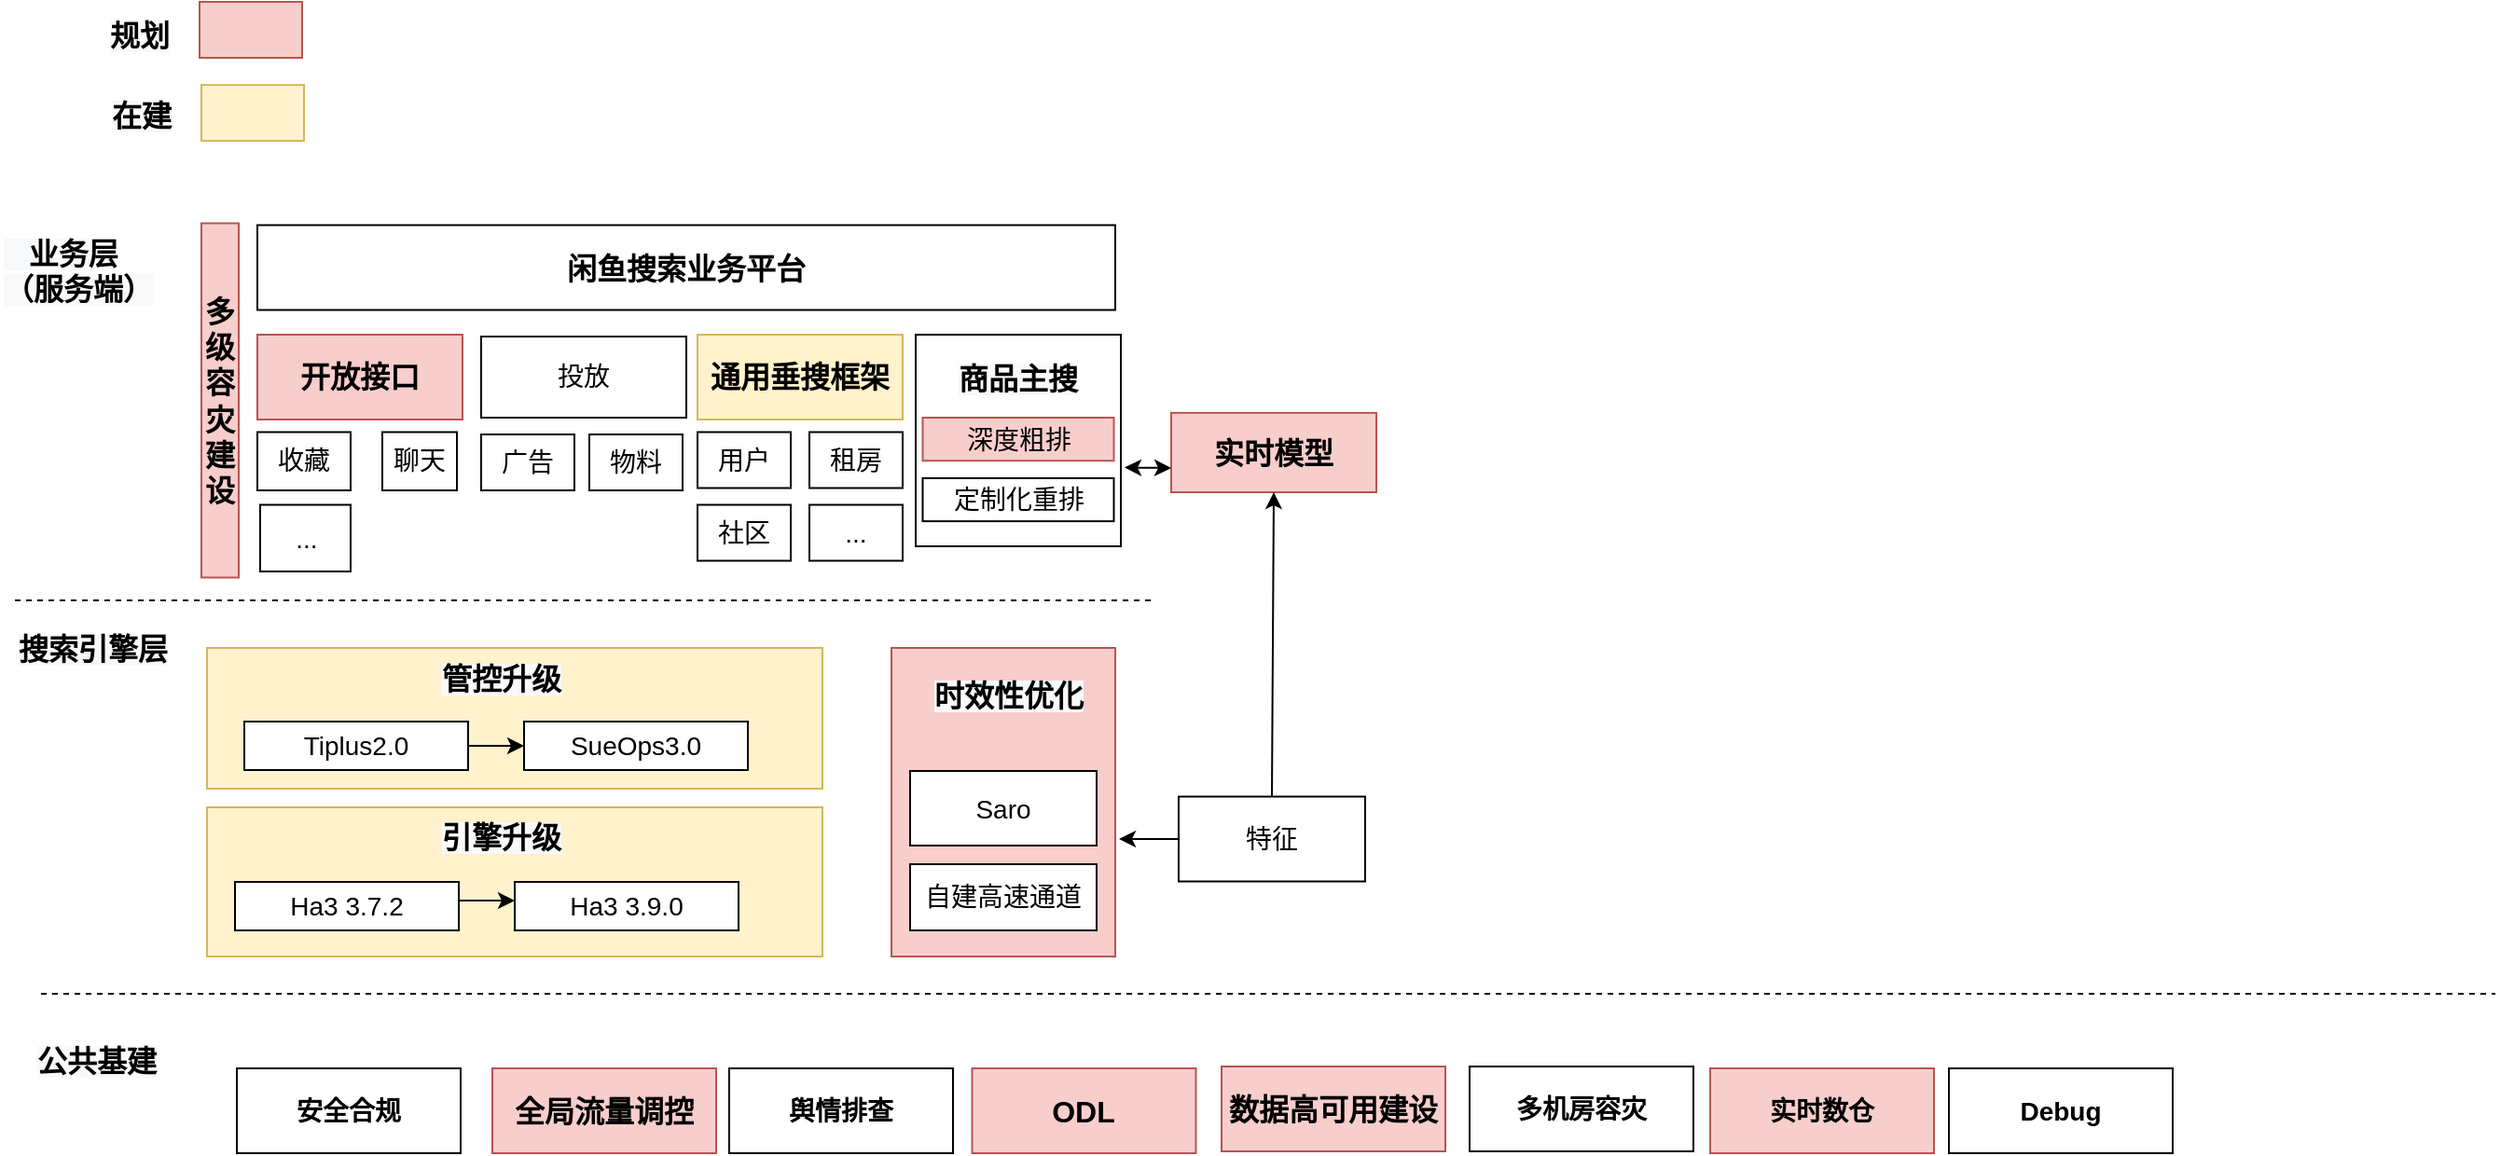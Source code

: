 <mxfile version="16.5.4" type="github">
  <diagram id="4htZDOzP5jDUyGYkSnRW" name="Page-1">
    <mxGraphModel dx="2194" dy="1145" grid="1" gridSize="10" guides="1" tooltips="1" connect="1" arrows="1" fold="1" page="1" pageScale="1" pageWidth="827" pageHeight="1169" math="0" shadow="0">
      <root>
        <mxCell id="0" />
        <mxCell id="1" parent="0" />
        <mxCell id="JT4EyiMcecOrfR4N7jG7-51" value="实时模型" style="rounded=0;whiteSpace=wrap;html=1;fillColor=#f8cecc;strokeColor=#b85450;fontSize=16;fontStyle=1" vertex="1" parent="1">
          <mxGeometry x="810" y="418.44" width="110" height="42.56" as="geometry" />
        </mxCell>
        <mxCell id="JT4EyiMcecOrfR4N7jG7-8" value="" style="rounded=0;whiteSpace=wrap;html=1;fillColor=#fff2cc;strokeColor=#d6b656;fontSize=14;" vertex="1" parent="1">
          <mxGeometry x="293" y="544.5" width="330" height="75.5" as="geometry" />
        </mxCell>
        <mxCell id="JT4EyiMcecOrfR4N7jG7-2" value="SueOps3.0" style="rounded=0;whiteSpace=wrap;html=1;fontSize=14;" vertex="1" parent="1">
          <mxGeometry x="463" y="584" width="120" height="26" as="geometry" />
        </mxCell>
        <mxCell id="JT4EyiMcecOrfR4N7jG7-3" value="Tiplus2.0" style="rounded=0;whiteSpace=wrap;html=1;fontSize=14;" vertex="1" parent="1">
          <mxGeometry x="313" y="584" width="120" height="26" as="geometry" />
        </mxCell>
        <mxCell id="JT4EyiMcecOrfR4N7jG7-4" value="" style="rounded=0;whiteSpace=wrap;html=1;fillColor=#f8cecc;strokeColor=#b85450;fontSize=14;" vertex="1" parent="1">
          <mxGeometry x="660" y="544.5" width="120" height="165.5" as="geometry" />
        </mxCell>
        <mxCell id="JT4EyiMcecOrfR4N7jG7-5" value="&lt;span style=&quot;color: rgb(0, 0, 0); font-family: helvetica; font-size: 16px; font-style: normal; letter-spacing: normal; text-align: center; text-indent: 0px; text-transform: none; word-spacing: 0px; background-color: rgb(248, 249, 250); display: inline; float: none;&quot;&gt;时效性优化&lt;/span&gt;" style="text;whiteSpace=wrap;html=1;fontStyle=1;fontSize=16;" vertex="1" parent="1">
          <mxGeometry x="681" y="554" width="90" height="30" as="geometry" />
        </mxCell>
        <mxCell id="JT4EyiMcecOrfR4N7jG7-6" value="Saro" style="rounded=0;whiteSpace=wrap;html=1;fontSize=14;" vertex="1" parent="1">
          <mxGeometry x="670" y="610.5" width="100" height="40" as="geometry" />
        </mxCell>
        <mxCell id="JT4EyiMcecOrfR4N7jG7-7" value="自建高速通道" style="rounded=0;whiteSpace=wrap;html=1;fontSize=14;" vertex="1" parent="1">
          <mxGeometry x="670" y="660.5" width="100" height="35.5" as="geometry" />
        </mxCell>
        <mxCell id="JT4EyiMcecOrfR4N7jG7-9" value="&lt;span style=&quot;color: rgb(0, 0, 0); font-family: helvetica; font-size: 16px; font-style: normal; letter-spacing: normal; text-align: center; text-indent: 0px; text-transform: none; word-spacing: 0px; background-color: rgb(248, 249, 250); display: inline; float: none;&quot;&gt;管控升级&lt;/span&gt;" style="text;whiteSpace=wrap;html=1;fontStyle=1;fontSize=16;" vertex="1" parent="1">
          <mxGeometry x="417" y="544.5" width="90" height="30" as="geometry" />
        </mxCell>
        <mxCell id="JT4EyiMcecOrfR4N7jG7-10" value="" style="endArrow=classic;html=1;rounded=0;entryX=0;entryY=0.5;entryDx=0;entryDy=0;exitX=1;exitY=0.5;exitDx=0;exitDy=0;fontSize=14;" edge="1" parent="1" source="JT4EyiMcecOrfR4N7jG7-3" target="JT4EyiMcecOrfR4N7jG7-2">
          <mxGeometry width="50" height="50" relative="1" as="geometry">
            <mxPoint x="392" y="700" as="sourcePoint" />
            <mxPoint x="442" y="650" as="targetPoint" />
          </mxGeometry>
        </mxCell>
        <mxCell id="JT4EyiMcecOrfR4N7jG7-11" value="" style="rounded=0;whiteSpace=wrap;html=1;fillColor=#fff2cc;strokeColor=#d6b656;fontSize=14;" vertex="1" parent="1">
          <mxGeometry x="293" y="630" width="330" height="80" as="geometry" />
        </mxCell>
        <mxCell id="JT4EyiMcecOrfR4N7jG7-16" value="&lt;span style=&quot;color: rgb(0, 0, 0); font-family: helvetica; font-size: 16px; font-style: normal; letter-spacing: normal; text-align: center; text-indent: 0px; text-transform: none; word-spacing: 0px; background-color: rgb(248, 249, 250); display: inline; float: none;&quot;&gt;引擎升级&lt;/span&gt;" style="text;whiteSpace=wrap;html=1;fontStyle=1;fontSize=16;" vertex="1" parent="1">
          <mxGeometry x="417" y="630" width="90" height="30" as="geometry" />
        </mxCell>
        <mxCell id="JT4EyiMcecOrfR4N7jG7-17" value="Ha3 3.9.0" style="rounded=0;whiteSpace=wrap;html=1;fontSize=14;" vertex="1" parent="1">
          <mxGeometry x="458" y="670" width="120" height="26" as="geometry" />
        </mxCell>
        <mxCell id="JT4EyiMcecOrfR4N7jG7-18" value="Ha3 3.7.2" style="rounded=0;whiteSpace=wrap;html=1;fontSize=14;" vertex="1" parent="1">
          <mxGeometry x="308" y="670" width="120" height="26" as="geometry" />
        </mxCell>
        <mxCell id="JT4EyiMcecOrfR4N7jG7-19" value="" style="endArrow=classic;html=1;rounded=0;entryX=0;entryY=0.5;entryDx=0;entryDy=0;exitX=1;exitY=0.5;exitDx=0;exitDy=0;fontSize=14;" edge="1" parent="1">
          <mxGeometry width="50" height="50" relative="1" as="geometry">
            <mxPoint x="428" y="680" as="sourcePoint" />
            <mxPoint x="458" y="680" as="targetPoint" />
          </mxGeometry>
        </mxCell>
        <mxCell id="JT4EyiMcecOrfR4N7jG7-20" value="闲鱼搜索业务平台" style="rounded=0;whiteSpace=wrap;html=1;fontSize=16;fontStyle=1" vertex="1" parent="1">
          <mxGeometry x="320" y="317.75" width="460" height="45.5" as="geometry" />
        </mxCell>
        <mxCell id="JT4EyiMcecOrfR4N7jG7-21" value="" style="endArrow=none;dashed=1;html=1;rounded=0;fontSize=14;" edge="1" parent="1">
          <mxGeometry width="50" height="50" relative="1" as="geometry">
            <mxPoint x="190" y="519" as="sourcePoint" />
            <mxPoint x="800" y="519" as="targetPoint" />
          </mxGeometry>
        </mxCell>
        <mxCell id="JT4EyiMcecOrfR4N7jG7-22" value="&lt;span style=&quot;color: rgb(0, 0, 0); font-family: helvetica; font-size: 16px; font-style: normal; letter-spacing: normal; text-align: center; text-indent: 0px; text-transform: none; word-spacing: 0px; background-color: rgb(248, 249, 250); display: inline; float: none;&quot;&gt;搜索引擎层&lt;/span&gt;" style="text;whiteSpace=wrap;html=1;fontStyle=1;fontSize=16;" vertex="1" parent="1">
          <mxGeometry x="190" y="529" width="90" height="30" as="geometry" />
        </mxCell>
        <mxCell id="JT4EyiMcecOrfR4N7jG7-23" value="&lt;span style=&quot;color: rgb(0, 0, 0); font-family: helvetica; font-size: 16px; font-style: normal; letter-spacing: normal; text-align: center; text-indent: 0px; text-transform: none; word-spacing: 0px; background-color: rgb(248, 249, 250); display: inline; float: none;&quot;&gt;&amp;nbsp; &amp;nbsp;业务层&lt;br style=&quot;font-size: 16px;&quot;&gt;（服务端）&lt;br style=&quot;font-size: 16px;&quot;&gt;&lt;/span&gt;" style="text;whiteSpace=wrap;html=1;fontStyle=1;fontSize=16;" vertex="1" parent="1">
          <mxGeometry x="182" y="316.5" width="90" height="30" as="geometry" />
        </mxCell>
        <mxCell id="JT4EyiMcecOrfR4N7jG7-24" value="开放接口" style="rounded=0;whiteSpace=wrap;html=1;fillColor=#f8cecc;strokeColor=#b85450;fontSize=16;fontStyle=1" vertex="1" parent="1">
          <mxGeometry x="320" y="376.5" width="110" height="45.5" as="geometry" />
        </mxCell>
        <mxCell id="JT4EyiMcecOrfR4N7jG7-25" value="通用垂搜框架" style="rounded=0;whiteSpace=wrap;html=1;fillColor=#fff2cc;strokeColor=#d6b656;fontSize=16;fontStyle=1" vertex="1" parent="1">
          <mxGeometry x="556" y="376.5" width="110" height="45.5" as="geometry" />
        </mxCell>
        <mxCell id="JT4EyiMcecOrfR4N7jG7-27" value="收藏" style="rounded=0;whiteSpace=wrap;html=1;fontSize=14;" vertex="1" parent="1">
          <mxGeometry x="320" y="428.75" width="50" height="31.25" as="geometry" />
        </mxCell>
        <mxCell id="JT4EyiMcecOrfR4N7jG7-28" value="聊天" style="rounded=0;whiteSpace=wrap;html=1;fontSize=14;" vertex="1" parent="1">
          <mxGeometry x="387" y="428.75" width="40" height="31.25" as="geometry" />
        </mxCell>
        <mxCell id="JT4EyiMcecOrfR4N7jG7-29" value="..." style="rounded=0;whiteSpace=wrap;html=1;fontSize=14;" vertex="1" parent="1">
          <mxGeometry x="321.5" y="467.75" width="48.5" height="35.75" as="geometry" />
        </mxCell>
        <mxCell id="JT4EyiMcecOrfR4N7jG7-30" value="" style="rounded=0;whiteSpace=wrap;html=1;fontSize=14;" vertex="1" parent="1">
          <mxGeometry x="673" y="376.5" width="110" height="113.5" as="geometry" />
        </mxCell>
        <mxCell id="JT4EyiMcecOrfR4N7jG7-31" value="用户" style="rounded=0;whiteSpace=wrap;html=1;fontSize=14;" vertex="1" parent="1">
          <mxGeometry x="556" y="428.75" width="50" height="30" as="geometry" />
        </mxCell>
        <mxCell id="JT4EyiMcecOrfR4N7jG7-32" value="租房" style="rounded=0;whiteSpace=wrap;html=1;fontSize=14;" vertex="1" parent="1">
          <mxGeometry x="616" y="428.75" width="50" height="30" as="geometry" />
        </mxCell>
        <mxCell id="JT4EyiMcecOrfR4N7jG7-33" value="社区" style="rounded=0;whiteSpace=wrap;html=1;fontSize=14;" vertex="1" parent="1">
          <mxGeometry x="556" y="467.75" width="50" height="30" as="geometry" />
        </mxCell>
        <mxCell id="JT4EyiMcecOrfR4N7jG7-34" value="..." style="rounded=0;whiteSpace=wrap;html=1;fontSize=14;" vertex="1" parent="1">
          <mxGeometry x="616" y="467.75" width="50" height="30" as="geometry" />
        </mxCell>
        <mxCell id="JT4EyiMcecOrfR4N7jG7-36" value="多级容灾建设" style="rounded=0;whiteSpace=wrap;html=1;fillColor=#f8cecc;strokeColor=#b85450;fontSize=16;fontStyle=1" vertex="1" parent="1">
          <mxGeometry x="290" y="316.75" width="20" height="190" as="geometry" />
        </mxCell>
        <mxCell id="JT4EyiMcecOrfR4N7jG7-41" value="投放" style="rounded=0;whiteSpace=wrap;html=1;fontSize=14;" vertex="1" parent="1">
          <mxGeometry x="440" y="377.5" width="110" height="43.5" as="geometry" />
        </mxCell>
        <mxCell id="JT4EyiMcecOrfR4N7jG7-42" value="广告" style="rounded=0;whiteSpace=wrap;html=1;fontSize=14;" vertex="1" parent="1">
          <mxGeometry x="440" y="430" width="50" height="30" as="geometry" />
        </mxCell>
        <mxCell id="JT4EyiMcecOrfR4N7jG7-43" value="物料" style="rounded=0;whiteSpace=wrap;html=1;fontSize=14;" vertex="1" parent="1">
          <mxGeometry x="498" y="430" width="50" height="30" as="geometry" />
        </mxCell>
        <mxCell id="JT4EyiMcecOrfR4N7jG7-46" value="深度粗排" style="rounded=0;whiteSpace=wrap;html=1;fillColor=#f8cecc;strokeColor=#b85450;fontSize=14;" vertex="1" parent="1">
          <mxGeometry x="676.75" y="421" width="102.5" height="23.12" as="geometry" />
        </mxCell>
        <mxCell id="JT4EyiMcecOrfR4N7jG7-47" value="定制化重排" style="rounded=0;whiteSpace=wrap;html=1;fontSize=14;" vertex="1" parent="1">
          <mxGeometry x="676.75" y="453.44" width="102.5" height="23.12" as="geometry" />
        </mxCell>
        <mxCell id="JT4EyiMcecOrfR4N7jG7-48" value="特征" style="rounded=0;whiteSpace=wrap;html=1;fontSize=14;" vertex="1" parent="1">
          <mxGeometry x="814" y="624.25" width="100" height="45.5" as="geometry" />
        </mxCell>
        <mxCell id="JT4EyiMcecOrfR4N7jG7-49" value="" style="endArrow=classic;html=1;rounded=0;exitX=0.5;exitY=0;exitDx=0;exitDy=0;entryX=0.5;entryY=1;entryDx=0;entryDy=0;fontSize=14;" edge="1" parent="1" source="JT4EyiMcecOrfR4N7jG7-48" target="JT4EyiMcecOrfR4N7jG7-51">
          <mxGeometry width="50" height="50" relative="1" as="geometry">
            <mxPoint x="710" y="630" as="sourcePoint" />
            <mxPoint x="865" y="470" as="targetPoint" />
          </mxGeometry>
        </mxCell>
        <mxCell id="JT4EyiMcecOrfR4N7jG7-50" value="" style="endArrow=classic;html=1;rounded=0;entryX=1.017;entryY=0.619;entryDx=0;entryDy=0;exitX=0;exitY=0.5;exitDx=0;exitDy=0;entryPerimeter=0;fontSize=14;" edge="1" parent="1" source="JT4EyiMcecOrfR4N7jG7-48" target="JT4EyiMcecOrfR4N7jG7-4">
          <mxGeometry width="50" height="50" relative="1" as="geometry">
            <mxPoint x="870" y="632.25" as="sourcePoint" />
            <mxPoint x="870" y="507.38" as="targetPoint" />
          </mxGeometry>
        </mxCell>
        <mxCell id="JT4EyiMcecOrfR4N7jG7-54" value="" style="endArrow=classic;startArrow=classic;html=1;rounded=0;fontSize=14;" edge="1" parent="1">
          <mxGeometry width="50" height="50" relative="1" as="geometry">
            <mxPoint x="785" y="447.75" as="sourcePoint" />
            <mxPoint x="810" y="448" as="targetPoint" />
          </mxGeometry>
        </mxCell>
        <mxCell id="JT4EyiMcecOrfR4N7jG7-55" value="&lt;meta charset=&quot;utf-8&quot; style=&quot;font-size: 16px;&quot;&gt;&lt;span style=&quot;color: rgb(0, 0, 0); font-family: helvetica; font-size: 16px; font-style: normal; letter-spacing: normal; text-align: center; text-indent: 0px; text-transform: none; word-spacing: 0px; background-color: rgb(248, 249, 250); display: inline; float: none;&quot;&gt;商品主搜&lt;/span&gt;" style="text;whiteSpace=wrap;html=1;fontStyle=1;fontSize=16;" vertex="1" parent="1">
          <mxGeometry x="693.75" y="384.25" width="70" height="30" as="geometry" />
        </mxCell>
        <mxCell id="JT4EyiMcecOrfR4N7jG7-57" value="全局流量调控" style="rounded=0;whiteSpace=wrap;html=1;fontSize=16;fontStyle=1;fillColor=#f8cecc;strokeColor=#b85450;" vertex="1" parent="1">
          <mxGeometry x="446" y="770" width="120" height="45.5" as="geometry" />
        </mxCell>
        <mxCell id="JT4EyiMcecOrfR4N7jG7-58" value="安全合规" style="rounded=0;whiteSpace=wrap;html=1;fontSize=14;fontStyle=1" vertex="1" parent="1">
          <mxGeometry x="309" y="770" width="120" height="45.5" as="geometry" />
        </mxCell>
        <mxCell id="JT4EyiMcecOrfR4N7jG7-59" value="数据高可用建设" style="rounded=0;whiteSpace=wrap;html=1;fontSize=16;fontStyle=1;fillColor=#f8cecc;strokeColor=#b85450;" vertex="1" parent="1">
          <mxGeometry x="837" y="769" width="120" height="45.5" as="geometry" />
        </mxCell>
        <mxCell id="JT4EyiMcecOrfR4N7jG7-60" value="多机房容灾" style="rounded=0;whiteSpace=wrap;html=1;fontSize=14;fontStyle=1" vertex="1" parent="1">
          <mxGeometry x="970" y="769" width="120" height="45.5" as="geometry" />
        </mxCell>
        <mxCell id="JT4EyiMcecOrfR4N7jG7-61" value="实时数仓" style="rounded=0;whiteSpace=wrap;html=1;fontSize=14;fontStyle=1;fillColor=#f8cecc;strokeColor=#b85450;" vertex="1" parent="1">
          <mxGeometry x="1099" y="770" width="120" height="45.5" as="geometry" />
        </mxCell>
        <mxCell id="JT4EyiMcecOrfR4N7jG7-62" value="舆情排查" style="rounded=0;whiteSpace=wrap;html=1;fontSize=14;fontStyle=1" vertex="1" parent="1">
          <mxGeometry x="573" y="770" width="120" height="45.5" as="geometry" />
        </mxCell>
        <mxCell id="JT4EyiMcecOrfR4N7jG7-63" value="ODL" style="rounded=0;whiteSpace=wrap;html=1;fontSize=16;fontStyle=1;fillColor=#f8cecc;strokeColor=#b85450;" vertex="1" parent="1">
          <mxGeometry x="703.25" y="770" width="120" height="45.5" as="geometry" />
        </mxCell>
        <mxCell id="JT4EyiMcecOrfR4N7jG7-64" value="Debug" style="rounded=0;whiteSpace=wrap;html=1;fontSize=14;fontStyle=1" vertex="1" parent="1">
          <mxGeometry x="1227" y="770" width="120" height="45.5" as="geometry" />
        </mxCell>
        <mxCell id="JT4EyiMcecOrfR4N7jG7-65" value="" style="endArrow=none;dashed=1;html=1;rounded=0;fontSize=14;" edge="1" parent="1">
          <mxGeometry width="50" height="50" relative="1" as="geometry">
            <mxPoint x="204" y="730" as="sourcePoint" />
            <mxPoint x="1520" y="730" as="targetPoint" />
          </mxGeometry>
        </mxCell>
        <mxCell id="JT4EyiMcecOrfR4N7jG7-66" value="&lt;span style=&quot;color: rgb(0, 0, 0); font-family: helvetica; font-size: 16px; font-style: normal; letter-spacing: normal; text-align: center; text-indent: 0px; text-transform: none; word-spacing: 0px; background-color: rgb(248, 249, 250); display: inline; float: none;&quot;&gt;公共基建&lt;/span&gt;" style="text;whiteSpace=wrap;html=1;fontStyle=1;fontSize=16;" vertex="1" parent="1">
          <mxGeometry x="200" y="750" width="90" height="30" as="geometry" />
        </mxCell>
        <mxCell id="JT4EyiMcecOrfR4N7jG7-67" value="" style="rounded=0;whiteSpace=wrap;html=1;fillColor=#f8cecc;strokeColor=#b85450;fontSize=14;" vertex="1" parent="1">
          <mxGeometry x="289" y="198" width="55" height="30" as="geometry" />
        </mxCell>
        <mxCell id="JT4EyiMcecOrfR4N7jG7-68" value="" style="rounded=0;whiteSpace=wrap;html=1;fillColor=#fff2cc;strokeColor=#d6b656;fontSize=14;" vertex="1" parent="1">
          <mxGeometry x="290" y="242.56" width="55" height="30" as="geometry" />
        </mxCell>
        <mxCell id="JT4EyiMcecOrfR4N7jG7-69" value="&lt;meta charset=&quot;utf-8&quot; style=&quot;font-size: 16px;&quot;&gt;&lt;span style=&quot;color: rgb(0, 0, 0); font-family: helvetica; font-size: 16px; font-style: normal; letter-spacing: normal; text-align: center; text-indent: 0px; text-transform: none; word-spacing: 0px; background-color: rgb(248, 249, 250); display: inline; float: none;&quot;&gt;在建&lt;/span&gt;" style="text;whiteSpace=wrap;html=1;fontSize=16;fontStyle=1" vertex="1" parent="1">
          <mxGeometry x="240" y="242.56" width="50" height="30" as="geometry" />
        </mxCell>
        <mxCell id="JT4EyiMcecOrfR4N7jG7-71" value="&lt;meta charset=&quot;utf-8&quot; style=&quot;font-size: 16px;&quot;&gt;&lt;span style=&quot;color: rgb(0, 0, 0); font-family: helvetica; font-size: 16px; font-style: normal; letter-spacing: normal; text-align: center; text-indent: 0px; text-transform: none; word-spacing: 0px; background-color: rgb(248, 249, 250); display: inline; float: none;&quot;&gt;规划&lt;/span&gt;" style="text;whiteSpace=wrap;html=1;fontSize=16;fontStyle=1" vertex="1" parent="1">
          <mxGeometry x="239" y="200" width="50" height="30" as="geometry" />
        </mxCell>
      </root>
    </mxGraphModel>
  </diagram>
</mxfile>
